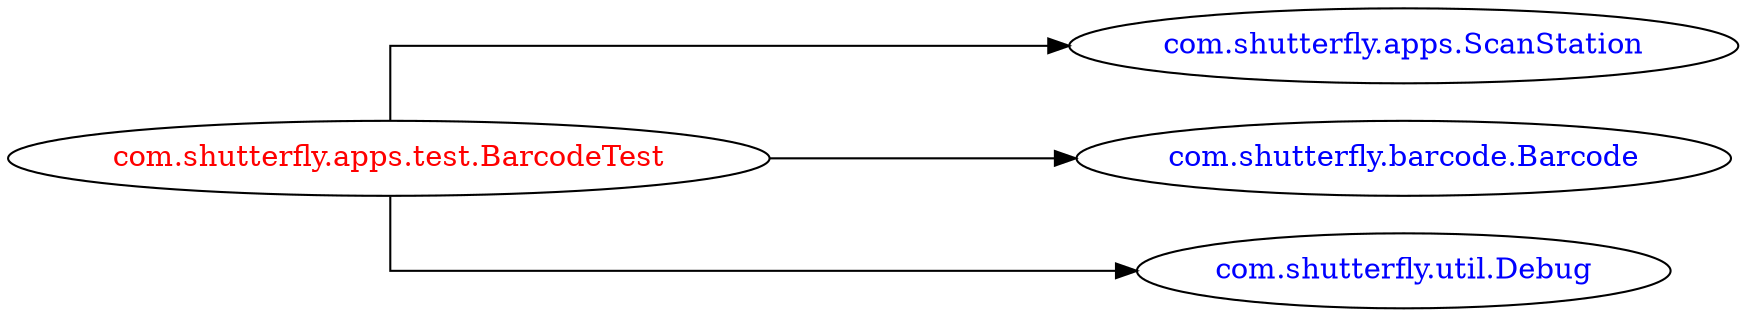 digraph dependencyGraph {
 concentrate=true;
 ranksep="2.0";
 rankdir="LR"; 
 splines="ortho";
"com.shutterfly.apps.test.BarcodeTest" [fontcolor="red"];
"com.shutterfly.apps.ScanStation" [ fontcolor="blue" ];
"com.shutterfly.apps.test.BarcodeTest"->"com.shutterfly.apps.ScanStation";
"com.shutterfly.barcode.Barcode" [ fontcolor="blue" ];
"com.shutterfly.apps.test.BarcodeTest"->"com.shutterfly.barcode.Barcode";
"com.shutterfly.util.Debug" [ fontcolor="blue" ];
"com.shutterfly.apps.test.BarcodeTest"->"com.shutterfly.util.Debug";
}